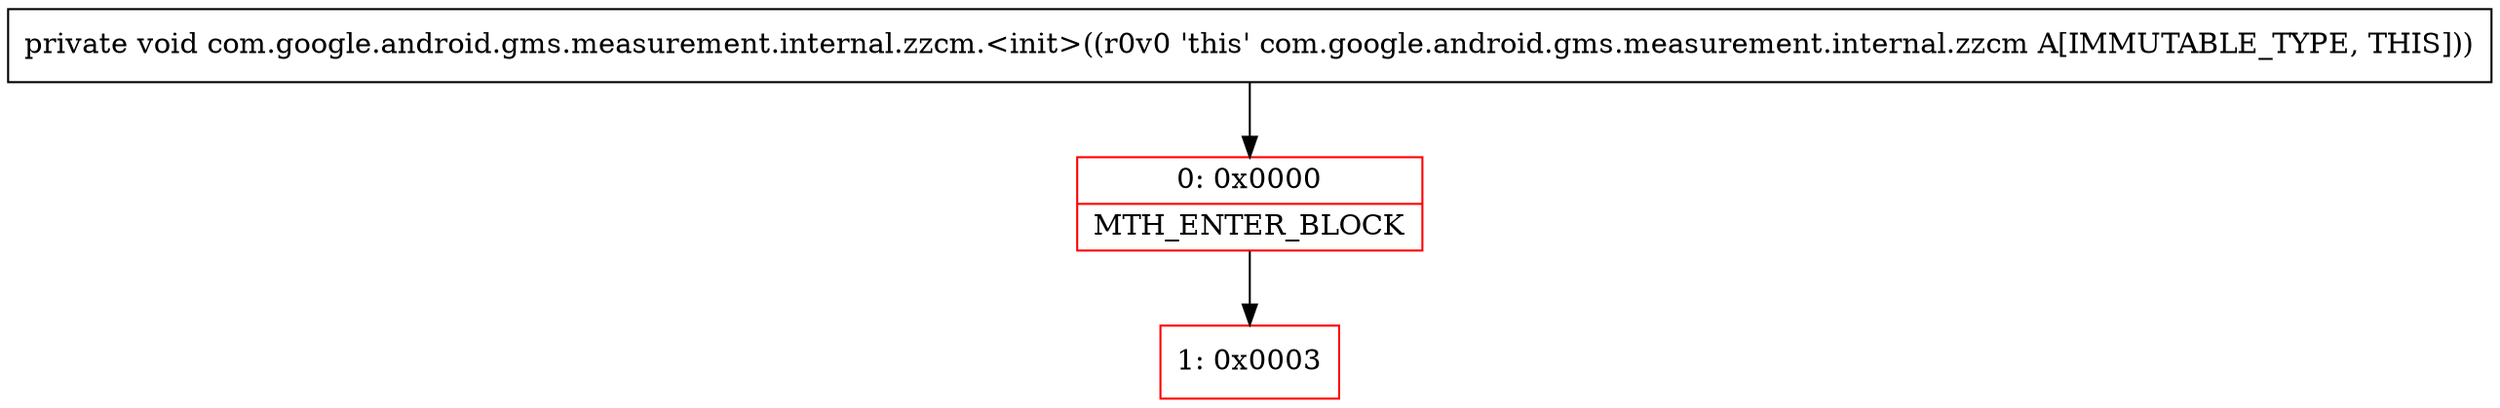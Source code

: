 digraph "CFG forcom.google.android.gms.measurement.internal.zzcm.\<init\>()V" {
subgraph cluster_Region_527165435 {
label = "R(0)";
node [shape=record,color=blue];
}
Node_0 [shape=record,color=red,label="{0\:\ 0x0000|MTH_ENTER_BLOCK\l}"];
Node_1 [shape=record,color=red,label="{1\:\ 0x0003}"];
MethodNode[shape=record,label="{private void com.google.android.gms.measurement.internal.zzcm.\<init\>((r0v0 'this' com.google.android.gms.measurement.internal.zzcm A[IMMUTABLE_TYPE, THIS])) }"];
MethodNode -> Node_0;
Node_0 -> Node_1;
}

